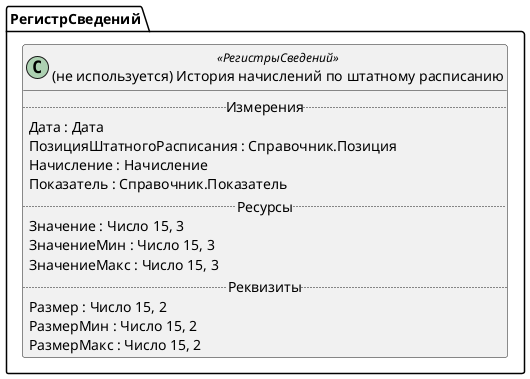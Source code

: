 ﻿@startuml УдалитьИсторияНачисленийПоШтатномуРасписанию
'!include templates.wsd
'..\include templates.wsd
class РегистрСведений.УдалитьИсторияНачисленийПоШтатномуРасписанию as "(не используется) История начислений по штатному расписанию" <<РегистрыСведений>>
{
..Измерения..
Дата : Дата
ПозицияШтатногоРасписания : Справочник.Позиция
Начисление : Начисление
Показатель : Справочник.Показатель
..Ресурсы..
Значение : Число 15, 3
ЗначениеМин : Число 15, 3
ЗначениеМакс : Число 15, 3
..Реквизиты..
Размер : Число 15, 2
РазмерМин : Число 15, 2
РазмерМакс : Число 15, 2
}
@enduml

